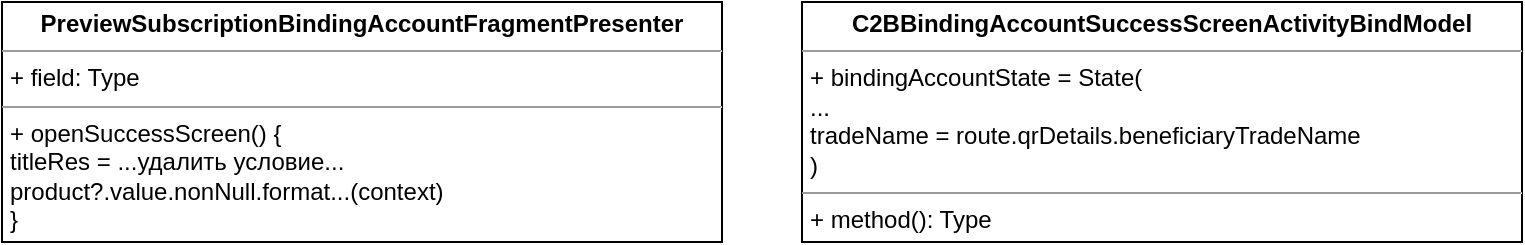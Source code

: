 <mxfile version="20.0.4" type="github">
  <diagram id="CV74Sa5hgsRvk8smRXhG" name="Page-1">
    <mxGraphModel dx="676" dy="429" grid="1" gridSize="10" guides="1" tooltips="1" connect="1" arrows="1" fold="1" page="1" pageScale="1" pageWidth="827" pageHeight="1169" math="0" shadow="0">
      <root>
        <mxCell id="0" />
        <mxCell id="1" parent="0" />
        <mxCell id="2hWszH5Eks-RPNUM4W_o-1" value="&lt;p style=&quot;margin:0px;margin-top:4px;text-align:center;&quot;&gt;&lt;b&gt;PreviewSubscriptionBindingAccountFragmentPresenter&lt;/b&gt;&lt;/p&gt;&lt;hr size=&quot;1&quot;&gt;&lt;p style=&quot;margin:0px;margin-left:4px;&quot;&gt;+ field: Type&lt;/p&gt;&lt;hr size=&quot;1&quot;&gt;&lt;p style=&quot;margin:0px;margin-left:4px;&quot;&gt;+ openSuccessScreen() {&lt;/p&gt;&lt;p style=&quot;margin:0px;margin-left:4px;&quot;&gt;titleRes = ...удалить условие...&lt;/p&gt;&lt;p style=&quot;margin:0px;margin-left:4px;&quot;&gt;product?.value.nonNull.format...(context)&lt;br&gt;&lt;/p&gt;&lt;p style=&quot;margin:0px;margin-left:4px;&quot;&gt;}&lt;br&gt;&lt;/p&gt;" style="verticalAlign=top;align=left;overflow=fill;fontSize=12;fontFamily=Helvetica;html=1;" vertex="1" parent="1">
          <mxGeometry x="120" y="120" width="360" height="120" as="geometry" />
        </mxCell>
        <mxCell id="2hWszH5Eks-RPNUM4W_o-2" value="&lt;p style=&quot;margin:0px;margin-top:4px;text-align:center;&quot;&gt;&lt;b&gt;C2BBindingAccountSuccessScreenActivityBindModel&lt;/b&gt;&lt;/p&gt;&lt;hr size=&quot;1&quot;&gt;&lt;p style=&quot;margin:0px;margin-left:4px;&quot;&gt;+ bindingAccountState = State(&lt;/p&gt;&lt;p style=&quot;margin:0px;margin-left:4px;&quot;&gt;...&lt;/p&gt;&lt;p style=&quot;margin:0px;margin-left:4px;&quot;&gt;tradeName = route.qrDetails.beneficiaryTradeName&lt;br&gt;&lt;/p&gt;&lt;p style=&quot;margin:0px;margin-left:4px;&quot;&gt;)&lt;br&gt;&lt;/p&gt;&lt;hr size=&quot;1&quot;&gt;&lt;p style=&quot;margin:0px;margin-left:4px;&quot;&gt;+ method(): Type&lt;/p&gt;" style="verticalAlign=top;align=left;overflow=fill;fontSize=12;fontFamily=Helvetica;html=1;" vertex="1" parent="1">
          <mxGeometry x="520" y="120" width="360" height="120" as="geometry" />
        </mxCell>
      </root>
    </mxGraphModel>
  </diagram>
</mxfile>
